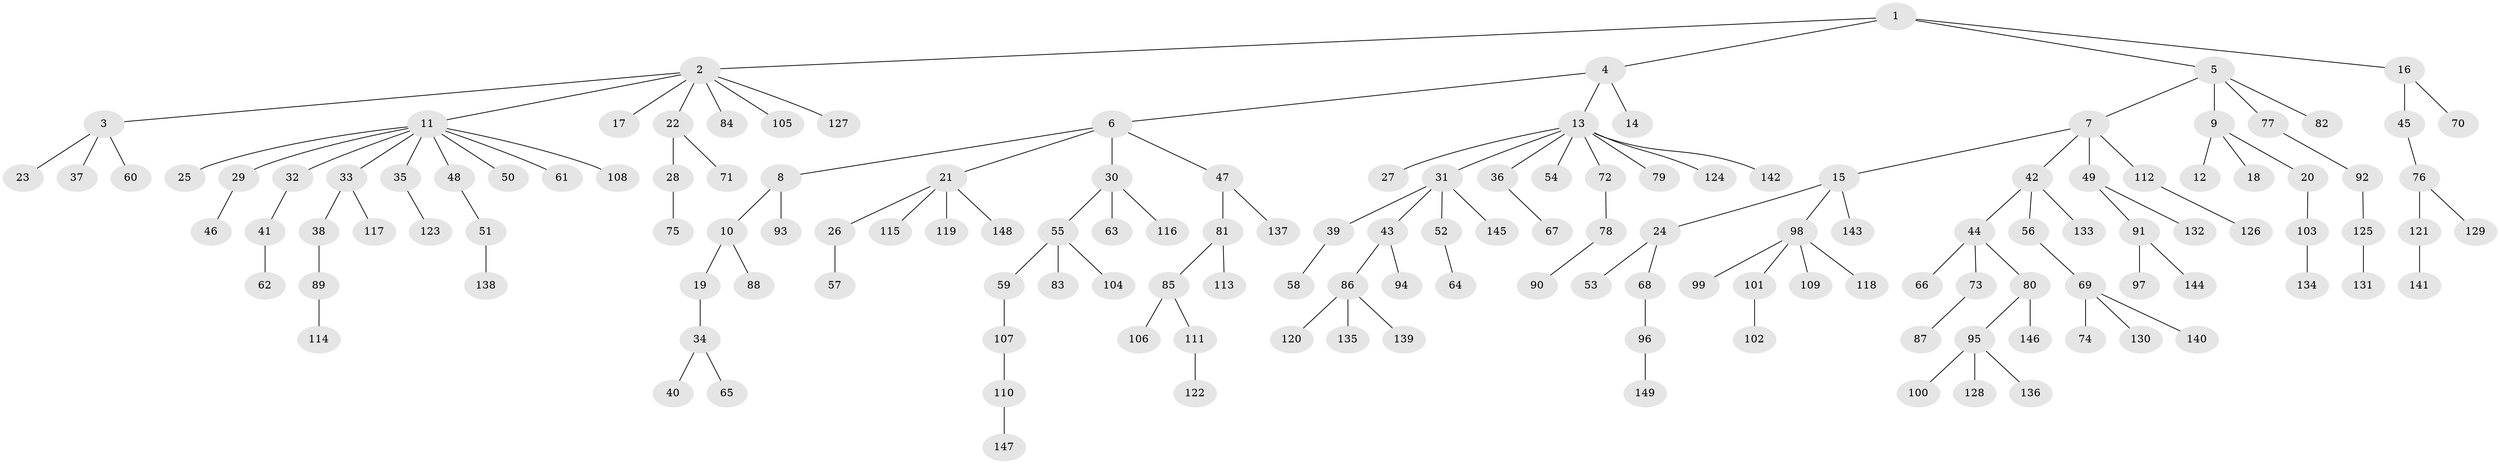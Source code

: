 // Generated by graph-tools (version 1.1) at 2025/37/03/09/25 02:37:05]
// undirected, 149 vertices, 148 edges
graph export_dot {
graph [start="1"]
  node [color=gray90,style=filled];
  1;
  2;
  3;
  4;
  5;
  6;
  7;
  8;
  9;
  10;
  11;
  12;
  13;
  14;
  15;
  16;
  17;
  18;
  19;
  20;
  21;
  22;
  23;
  24;
  25;
  26;
  27;
  28;
  29;
  30;
  31;
  32;
  33;
  34;
  35;
  36;
  37;
  38;
  39;
  40;
  41;
  42;
  43;
  44;
  45;
  46;
  47;
  48;
  49;
  50;
  51;
  52;
  53;
  54;
  55;
  56;
  57;
  58;
  59;
  60;
  61;
  62;
  63;
  64;
  65;
  66;
  67;
  68;
  69;
  70;
  71;
  72;
  73;
  74;
  75;
  76;
  77;
  78;
  79;
  80;
  81;
  82;
  83;
  84;
  85;
  86;
  87;
  88;
  89;
  90;
  91;
  92;
  93;
  94;
  95;
  96;
  97;
  98;
  99;
  100;
  101;
  102;
  103;
  104;
  105;
  106;
  107;
  108;
  109;
  110;
  111;
  112;
  113;
  114;
  115;
  116;
  117;
  118;
  119;
  120;
  121;
  122;
  123;
  124;
  125;
  126;
  127;
  128;
  129;
  130;
  131;
  132;
  133;
  134;
  135;
  136;
  137;
  138;
  139;
  140;
  141;
  142;
  143;
  144;
  145;
  146;
  147;
  148;
  149;
  1 -- 2;
  1 -- 4;
  1 -- 5;
  1 -- 16;
  2 -- 3;
  2 -- 11;
  2 -- 17;
  2 -- 22;
  2 -- 84;
  2 -- 105;
  2 -- 127;
  3 -- 23;
  3 -- 37;
  3 -- 60;
  4 -- 6;
  4 -- 13;
  4 -- 14;
  5 -- 7;
  5 -- 9;
  5 -- 77;
  5 -- 82;
  6 -- 8;
  6 -- 21;
  6 -- 30;
  6 -- 47;
  7 -- 15;
  7 -- 42;
  7 -- 49;
  7 -- 112;
  8 -- 10;
  8 -- 93;
  9 -- 12;
  9 -- 18;
  9 -- 20;
  10 -- 19;
  10 -- 88;
  11 -- 25;
  11 -- 29;
  11 -- 32;
  11 -- 33;
  11 -- 35;
  11 -- 48;
  11 -- 50;
  11 -- 61;
  11 -- 108;
  13 -- 27;
  13 -- 31;
  13 -- 36;
  13 -- 54;
  13 -- 72;
  13 -- 79;
  13 -- 124;
  13 -- 142;
  15 -- 24;
  15 -- 98;
  15 -- 143;
  16 -- 45;
  16 -- 70;
  19 -- 34;
  20 -- 103;
  21 -- 26;
  21 -- 115;
  21 -- 119;
  21 -- 148;
  22 -- 28;
  22 -- 71;
  24 -- 53;
  24 -- 68;
  26 -- 57;
  28 -- 75;
  29 -- 46;
  30 -- 55;
  30 -- 63;
  30 -- 116;
  31 -- 39;
  31 -- 43;
  31 -- 52;
  31 -- 145;
  32 -- 41;
  33 -- 38;
  33 -- 117;
  34 -- 40;
  34 -- 65;
  35 -- 123;
  36 -- 67;
  38 -- 89;
  39 -- 58;
  41 -- 62;
  42 -- 44;
  42 -- 56;
  42 -- 133;
  43 -- 86;
  43 -- 94;
  44 -- 66;
  44 -- 73;
  44 -- 80;
  45 -- 76;
  47 -- 81;
  47 -- 137;
  48 -- 51;
  49 -- 91;
  49 -- 132;
  51 -- 138;
  52 -- 64;
  55 -- 59;
  55 -- 83;
  55 -- 104;
  56 -- 69;
  59 -- 107;
  68 -- 96;
  69 -- 74;
  69 -- 130;
  69 -- 140;
  72 -- 78;
  73 -- 87;
  76 -- 121;
  76 -- 129;
  77 -- 92;
  78 -- 90;
  80 -- 95;
  80 -- 146;
  81 -- 85;
  81 -- 113;
  85 -- 106;
  85 -- 111;
  86 -- 120;
  86 -- 135;
  86 -- 139;
  89 -- 114;
  91 -- 97;
  91 -- 144;
  92 -- 125;
  95 -- 100;
  95 -- 128;
  95 -- 136;
  96 -- 149;
  98 -- 99;
  98 -- 101;
  98 -- 109;
  98 -- 118;
  101 -- 102;
  103 -- 134;
  107 -- 110;
  110 -- 147;
  111 -- 122;
  112 -- 126;
  121 -- 141;
  125 -- 131;
}
